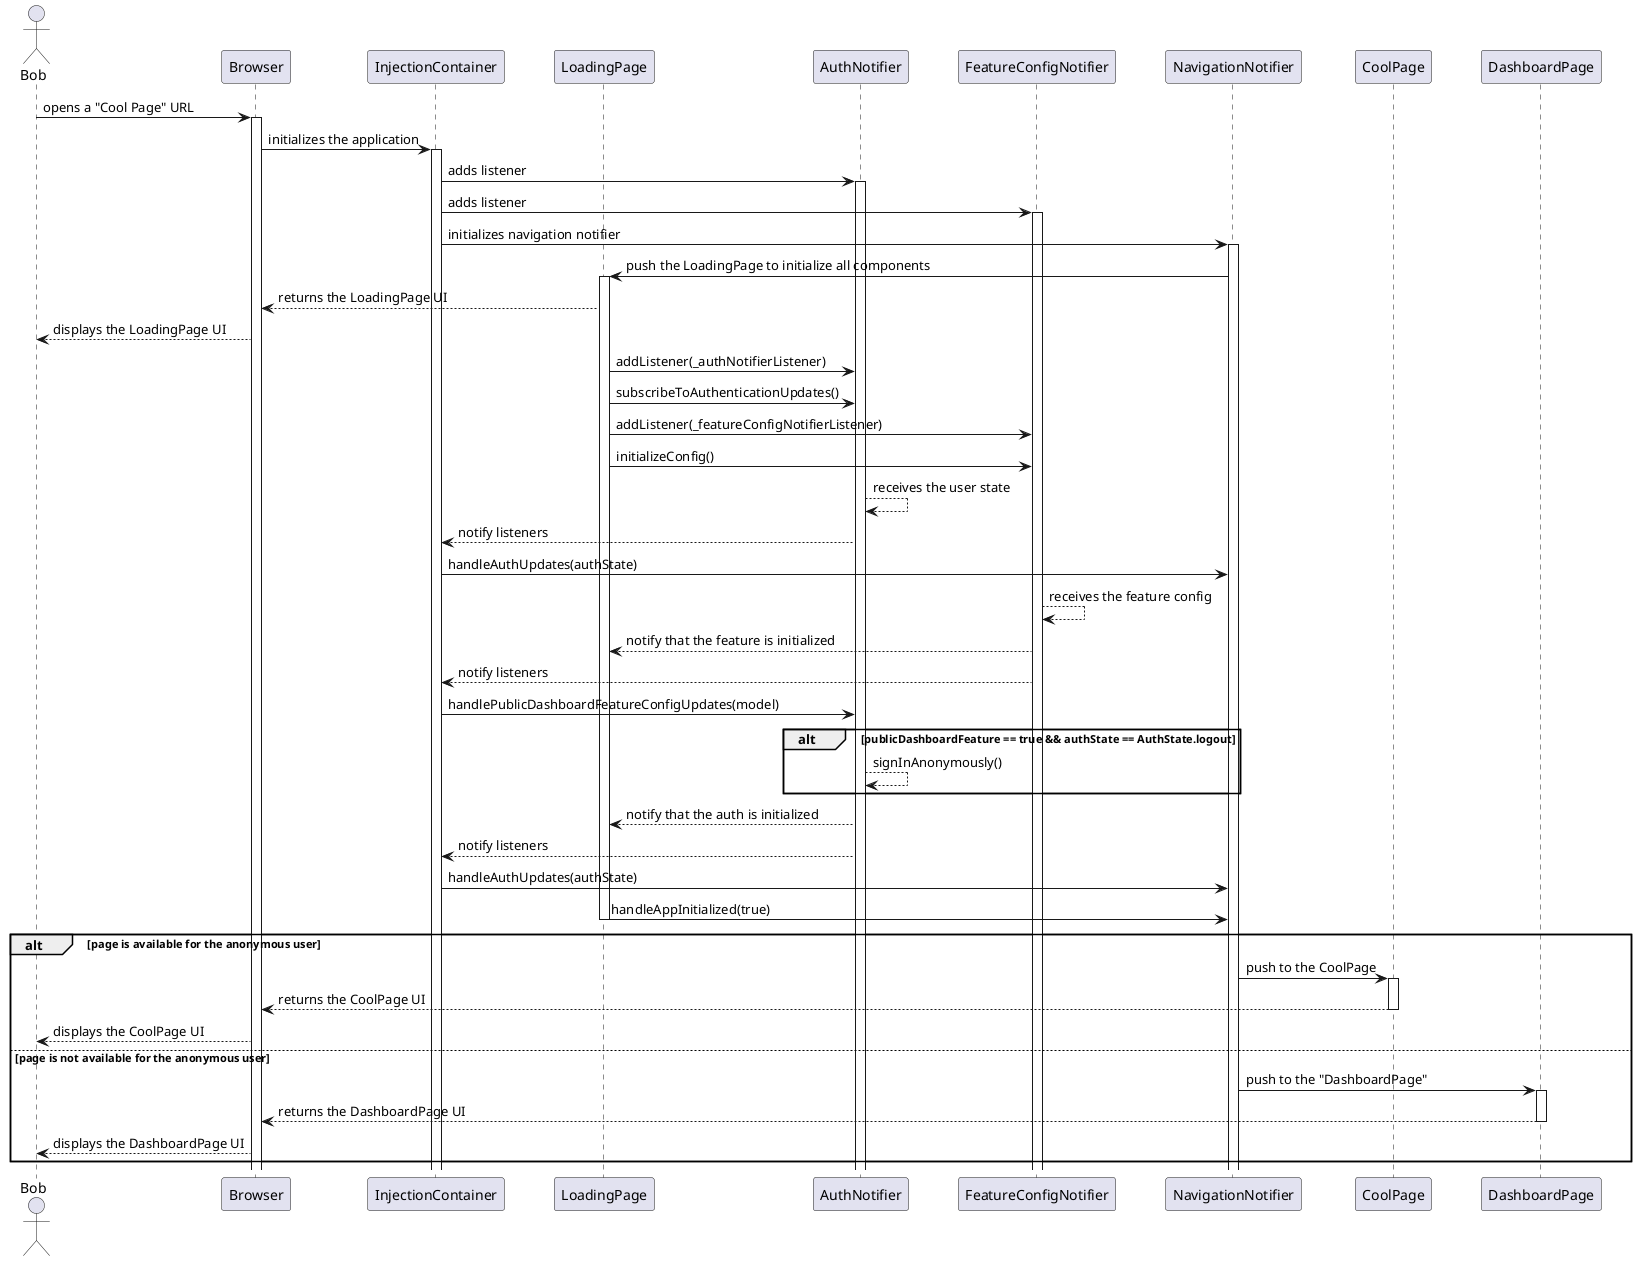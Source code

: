 @startuml public_dashboard_sequence_diagram

skinparam ParticipantPadding 20
skinparam BoxPadding 10

actor Bob

participant Browser
participant InjectionContainer
participant LoadingPage
participant AuthNotifier
participant FeatureConfigNotifier
participant NavigationNotifier
participant CoolPage
participant DashboardPage

Bob -> Browser ++:  opens a "Cool Page" URL
Browser -> InjectionContainer ++: initializes the application
InjectionContainer -> AuthNotifier ++: adds listener
InjectionContainer -> FeatureConfigNotifier ++: adds listener
InjectionContainer -> NavigationNotifier ++: initializes navigation notifier
NavigationNotifier -> LoadingPage ++: push the LoadingPage to initialize all components
LoadingPage --> Browser: returns the LoadingPage UI
Browser --> Bob: displays the LoadingPage UI

LoadingPage -> AuthNotifier: addListener(_authNotifierListener)
LoadingPage -> AuthNotifier: subscribeToAuthenticationUpdates()
LoadingPage -> FeatureConfigNotifier: addListener(_featureConfigNotifierListener)
LoadingPage -> FeatureConfigNotifier: initializeConfig()

AuthNotifier --> AuthNotifier: receives the user state
AuthNotifier --> InjectionContainer: notify listeners
InjectionContainer -> NavigationNotifier: handleAuthUpdates(authState)

FeatureConfigNotifier --> FeatureConfigNotifier: receives the feature config
FeatureConfigNotifier --> LoadingPage: notify that the feature is initialized
FeatureConfigNotifier --> InjectionContainer: notify listeners
InjectionContainer -> AuthNotifier: handlePublicDashboardFeatureConfigUpdates(model)

alt publicDashboardFeature == true && authState == AuthState.logout
AuthNotifier --> AuthNotifier: signInAnonymously()
end

AuthNotifier --> LoadingPage: notify that the auth is initialized
AuthNotifier --> InjectionContainer: notify listeners
InjectionContainer -> NavigationNotifier: handleAuthUpdates(authState)
LoadingPage -> NavigationNotifier: handleAppInitialized(true)
LoadingPage--

alt page is available for the anonymous user
NavigationNotifier -> CoolPage ++: push to the CoolPage
CoolPage --> Browser --: returns the CoolPage UI
Browser --> Bob: displays the CoolPage UI
else page is not available for the anonymous user
NavigationNotifier -> DashboardPage ++: push to the "DashboardPage"
DashboardPage --> Browser --: returns the DashboardPage UI
Browser --> Bob: displays the DashboardPage UI
end

@enduml
